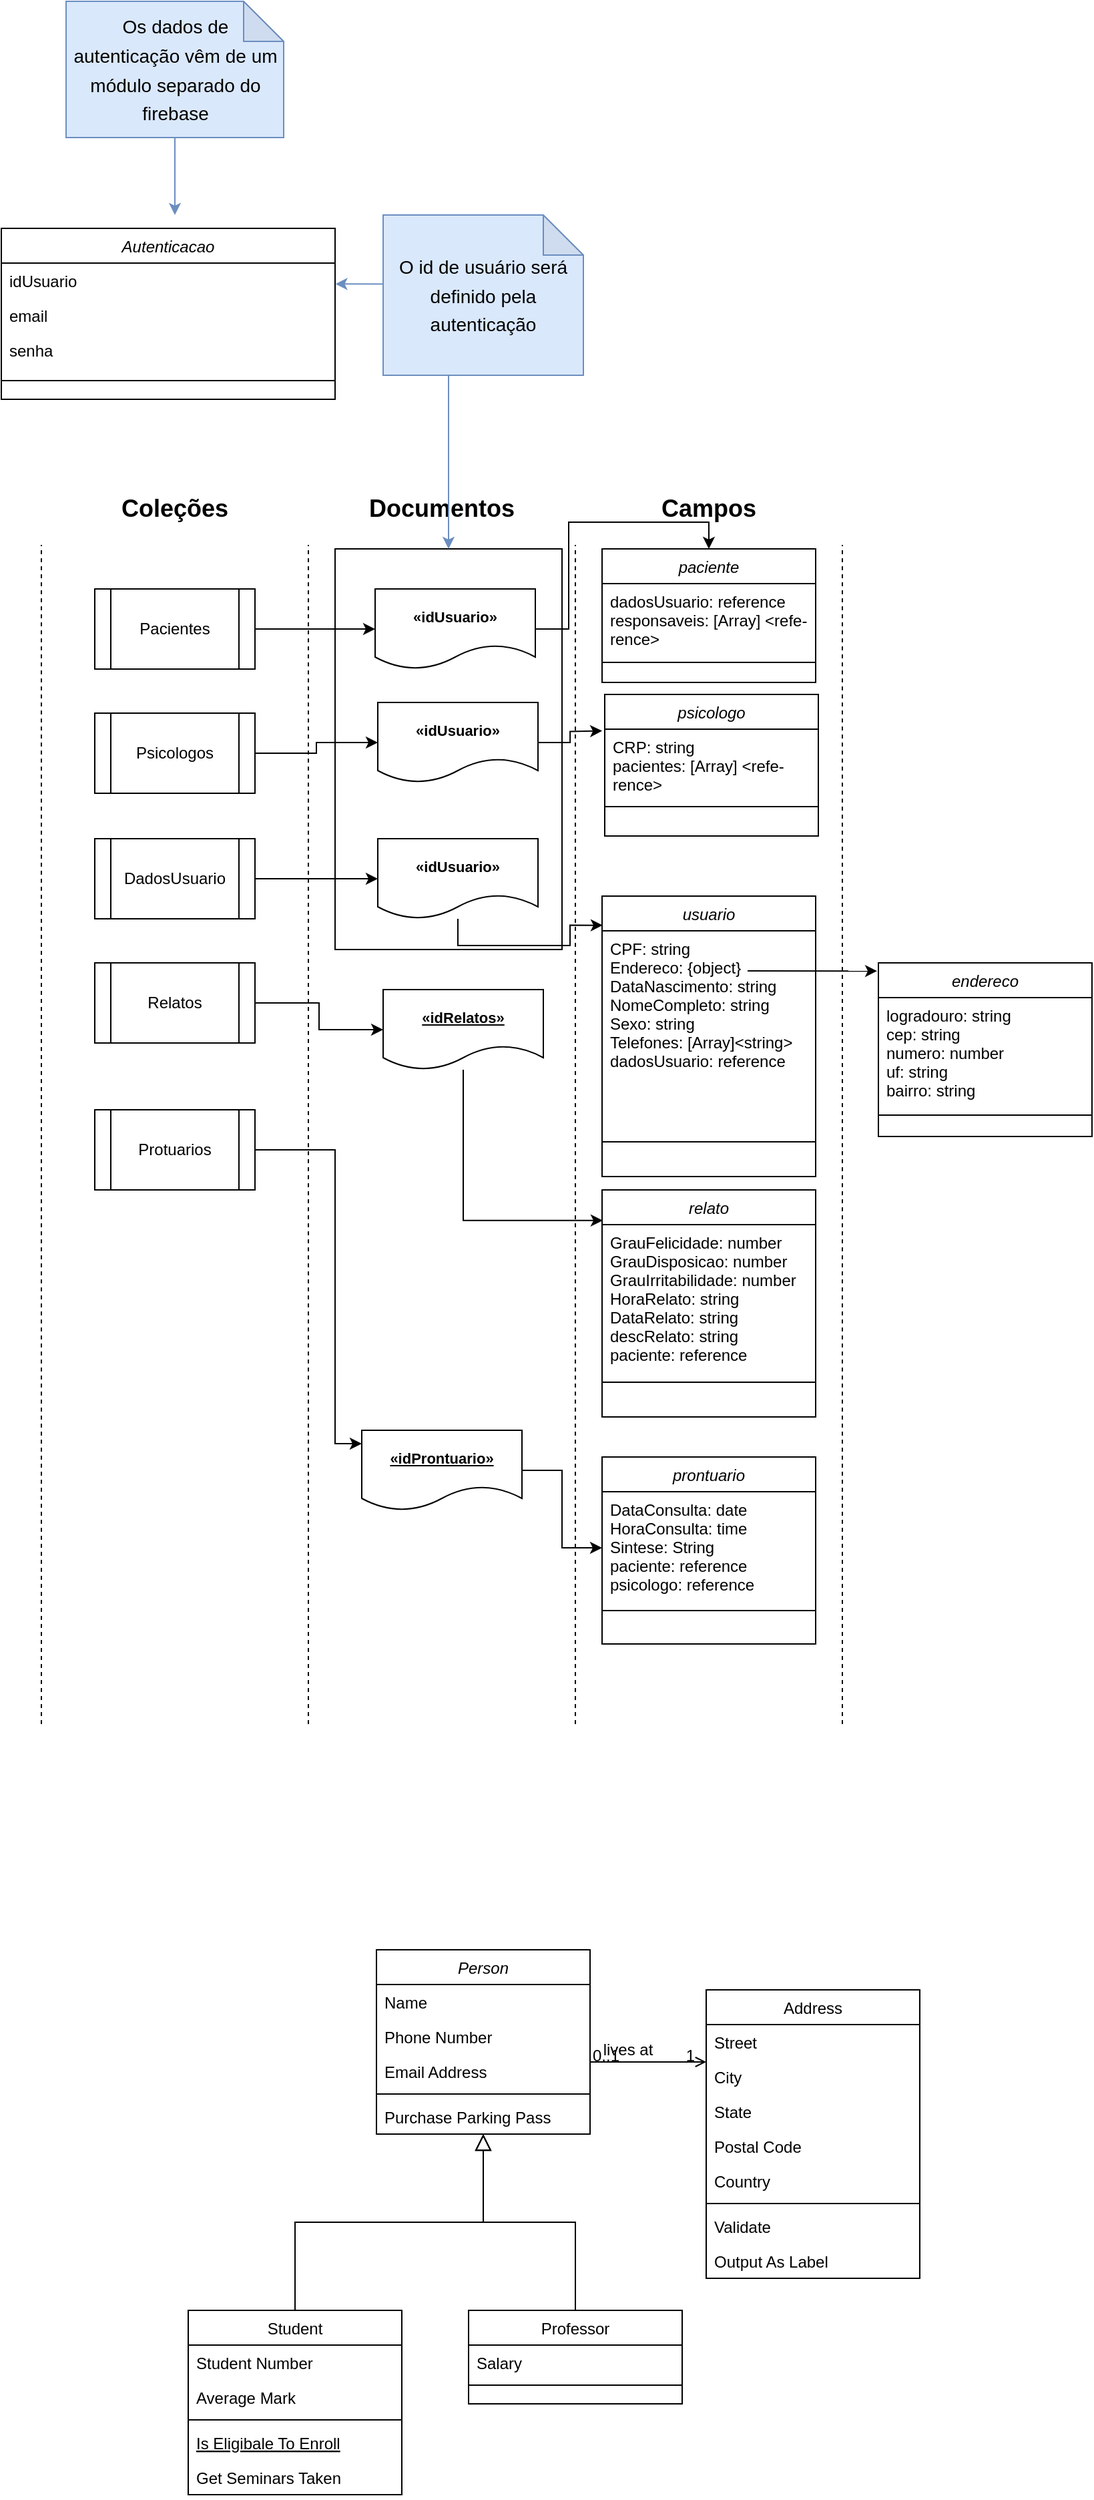 <mxfile version="13.1.3" type="device"><diagram id="C5RBs43oDa-KdzZeNtuy" name="Page-1"><mxGraphModel dx="1108" dy="1648" grid="1" gridSize="10" guides="1" tooltips="1" connect="1" arrows="1" fold="1" page="1" pageScale="1" pageWidth="827" pageHeight="1169" math="0" shadow="0"><root><mxCell id="WIyWlLk6GJQsqaUBKTNV-0"/><mxCell id="WIyWlLk6GJQsqaUBKTNV-1" parent="WIyWlLk6GJQsqaUBKTNV-0"/><mxCell id="JbG_AQPVaazXJ6GT09LZ-8" value="" style="rounded=0;whiteSpace=wrap;html=1;shadow=0;" vertex="1" parent="WIyWlLk6GJQsqaUBKTNV-1"><mxGeometry x="260" y="120" width="170" height="300" as="geometry"/></mxCell><mxCell id="zkfFHV4jXpPFQw0GAbJ--12" value="" style="endArrow=block;endSize=10;endFill=0;shadow=0;strokeWidth=1;rounded=0;edgeStyle=elbowEdgeStyle;elbow=vertical;" parent="WIyWlLk6GJQsqaUBKTNV-1" source="zkfFHV4jXpPFQw0GAbJ--6" target="zkfFHV4jXpPFQw0GAbJ--0" edge="1"><mxGeometry width="160" relative="1" as="geometry"><mxPoint x="230" y="1282" as="sourcePoint"/><mxPoint x="230" y="1282" as="targetPoint"/></mxGeometry></mxCell><mxCell id="zkfFHV4jXpPFQw0GAbJ--16" value="" style="endArrow=block;endSize=10;endFill=0;shadow=0;strokeWidth=1;rounded=0;edgeStyle=elbowEdgeStyle;elbow=vertical;" parent="WIyWlLk6GJQsqaUBKTNV-1" source="zkfFHV4jXpPFQw0GAbJ--13" target="zkfFHV4jXpPFQw0GAbJ--0" edge="1"><mxGeometry width="160" relative="1" as="geometry"><mxPoint x="240" y="1452" as="sourcePoint"/><mxPoint x="340" y="1350" as="targetPoint"/></mxGeometry></mxCell><mxCell id="zkfFHV4jXpPFQw0GAbJ--26" value="" style="endArrow=open;shadow=0;strokeWidth=1;strokeColor=#000000;rounded=0;endFill=1;edgeStyle=elbowEdgeStyle;elbow=vertical;" parent="WIyWlLk6GJQsqaUBKTNV-1" source="zkfFHV4jXpPFQw0GAbJ--0" target="zkfFHV4jXpPFQw0GAbJ--17" edge="1"><mxGeometry x="0.5" y="41" relative="1" as="geometry"><mxPoint x="410" y="1271" as="sourcePoint"/><mxPoint x="570" y="1271" as="targetPoint"/><mxPoint x="-40" y="32" as="offset"/></mxGeometry></mxCell><mxCell id="zkfFHV4jXpPFQw0GAbJ--27" value="0..1" style="resizable=0;align=left;verticalAlign=bottom;labelBackgroundColor=none;fontSize=12;" parent="zkfFHV4jXpPFQw0GAbJ--26" connectable="0" vertex="1"><mxGeometry x="-1" relative="1" as="geometry"><mxPoint y="4" as="offset"/></mxGeometry></mxCell><mxCell id="zkfFHV4jXpPFQw0GAbJ--28" value="1" style="resizable=0;align=right;verticalAlign=bottom;labelBackgroundColor=none;fontSize=12;" parent="zkfFHV4jXpPFQw0GAbJ--26" connectable="0" vertex="1"><mxGeometry x="1" relative="1" as="geometry"><mxPoint x="-7" y="4" as="offset"/></mxGeometry></mxCell><mxCell id="zkfFHV4jXpPFQw0GAbJ--29" value="lives at" style="text;html=1;resizable=0;points=[];;align=center;verticalAlign=middle;labelBackgroundColor=none;rounded=0;shadow=0;strokeWidth=1;fontSize=12;" parent="zkfFHV4jXpPFQw0GAbJ--26" vertex="1" connectable="0"><mxGeometry x="0.5" y="49" relative="1" as="geometry"><mxPoint x="-38" y="40" as="offset"/></mxGeometry></mxCell><mxCell id="lcJ1DQNhP69Ylw-X5s3o-6" value="Autenticacao" style="swimlane;fontStyle=2;align=center;verticalAlign=top;childLayout=stackLayout;horizontal=1;startSize=26;horizontalStack=0;resizeParent=1;resizeLast=0;collapsible=1;marginBottom=0;rounded=0;shadow=0;strokeWidth=1;" parent="WIyWlLk6GJQsqaUBKTNV-1" vertex="1"><mxGeometry x="10" y="-120" width="250" height="128" as="geometry"><mxRectangle x="379" y="580" width="160" height="26" as="alternateBounds"/></mxGeometry></mxCell><mxCell id="lcJ1DQNhP69Ylw-X5s3o-7" value="idUsuario" style="text;align=left;verticalAlign=top;spacingLeft=4;spacingRight=4;overflow=hidden;rotatable=0;points=[[0,0.5],[1,0.5]];portConstraint=eastwest;" parent="lcJ1DQNhP69Ylw-X5s3o-6" vertex="1"><mxGeometry y="26" width="250" height="26" as="geometry"/></mxCell><mxCell id="lcJ1DQNhP69Ylw-X5s3o-8" value="email" style="text;align=left;verticalAlign=top;spacingLeft=4;spacingRight=4;overflow=hidden;rotatable=0;points=[[0,0.5],[1,0.5]];portConstraint=eastwest;rounded=0;shadow=0;html=0;" parent="lcJ1DQNhP69Ylw-X5s3o-6" vertex="1"><mxGeometry y="52" width="250" height="26" as="geometry"/></mxCell><mxCell id="lcJ1DQNhP69Ylw-X5s3o-9" value="senha" style="text;align=left;verticalAlign=top;spacingLeft=4;spacingRight=4;overflow=hidden;rotatable=0;points=[[0,0.5],[1,0.5]];portConstraint=eastwest;rounded=0;shadow=0;html=0;" parent="lcJ1DQNhP69Ylw-X5s3o-6" vertex="1"><mxGeometry y="78" width="250" height="26" as="geometry"/></mxCell><mxCell id="lcJ1DQNhP69Ylw-X5s3o-10" value="" style="line;html=1;strokeWidth=1;align=left;verticalAlign=middle;spacingTop=-1;spacingLeft=3;spacingRight=3;rotatable=0;labelPosition=right;points=[];portConstraint=eastwest;" parent="lcJ1DQNhP69Ylw-X5s3o-6" vertex="1"><mxGeometry y="104" width="250" height="20" as="geometry"/></mxCell><mxCell id="lcJ1DQNhP69Ylw-X5s3o-16" value="" style="edgeStyle=orthogonalEdgeStyle;rounded=0;orthogonalLoop=1;jettySize=auto;html=1;fontSize=18;entryX=0;entryY=0.5;entryDx=0;entryDy=0;" parent="WIyWlLk6GJQsqaUBKTNV-1" source="lcJ1DQNhP69Ylw-X5s3o-0" target="lcJ1DQNhP69Ylw-X5s3o-25" edge="1"><mxGeometry relative="1" as="geometry"><mxPoint x="280" y="180.0" as="targetPoint"/></mxGeometry></mxCell><mxCell id="lcJ1DQNhP69Ylw-X5s3o-0" value="Pacientes" style="shape=process;whiteSpace=wrap;html=1;backgroundOutline=1;" parent="WIyWlLk6GJQsqaUBKTNV-1" vertex="1"><mxGeometry x="80" y="150" width="120" height="60" as="geometry"/></mxCell><mxCell id="lcJ1DQNhP69Ylw-X5s3o-93" value="" style="edgeStyle=orthogonalEdgeStyle;rounded=0;orthogonalLoop=1;jettySize=auto;html=1;fontSize=11;" parent="WIyWlLk6GJQsqaUBKTNV-1" source="lcJ1DQNhP69Ylw-X5s3o-1" target="lcJ1DQNhP69Ylw-X5s3o-63" edge="1"><mxGeometry relative="1" as="geometry"><mxPoint x="280" y="273" as="targetPoint"/></mxGeometry></mxCell><mxCell id="lcJ1DQNhP69Ylw-X5s3o-1" value="Psicologos" style="shape=process;whiteSpace=wrap;html=1;backgroundOutline=1;" parent="WIyWlLk6GJQsqaUBKTNV-1" vertex="1"><mxGeometry x="80" y="243" width="120" height="60" as="geometry"/></mxCell><mxCell id="lcJ1DQNhP69Ylw-X5s3o-94" value="" style="edgeStyle=orthogonalEdgeStyle;rounded=0;orthogonalLoop=1;jettySize=auto;html=1;fontSize=11;" parent="WIyWlLk6GJQsqaUBKTNV-1" source="lcJ1DQNhP69Ylw-X5s3o-2" target="lcJ1DQNhP69Ylw-X5s3o-71" edge="1"><mxGeometry relative="1" as="geometry"/></mxCell><mxCell id="lcJ1DQNhP69Ylw-X5s3o-2" value="DadosUsuario" style="shape=process;whiteSpace=wrap;html=1;backgroundOutline=1;" parent="WIyWlLk6GJQsqaUBKTNV-1" vertex="1"><mxGeometry x="80" y="337" width="120" height="60" as="geometry"/></mxCell><mxCell id="lcJ1DQNhP69Ylw-X5s3o-3" value="" style="endArrow=none;dashed=1;html=1;" parent="WIyWlLk6GJQsqaUBKTNV-1" edge="1"><mxGeometry width="50" height="50" relative="1" as="geometry"><mxPoint x="40" y="1000" as="sourcePoint"/><mxPoint x="40" y="117" as="targetPoint"/></mxGeometry></mxCell><mxCell id="lcJ1DQNhP69Ylw-X5s3o-4" value="" style="endArrow=none;dashed=1;html=1;" parent="WIyWlLk6GJQsqaUBKTNV-1" edge="1"><mxGeometry width="50" height="50" relative="1" as="geometry"><mxPoint x="240" y="1000" as="sourcePoint"/><mxPoint x="240" y="117" as="targetPoint"/></mxGeometry></mxCell><mxCell id="lcJ1DQNhP69Ylw-X5s3o-5" value="Coleções" style="text;html=1;strokeColor=none;fillColor=none;align=center;verticalAlign=middle;whiteSpace=wrap;rounded=0;fontSize=18;fontStyle=1" parent="WIyWlLk6GJQsqaUBKTNV-1" vertex="1"><mxGeometry x="120" y="80" width="40" height="20" as="geometry"/></mxCell><mxCell id="lcJ1DQNhP69Ylw-X5s3o-14" value="" style="edgeStyle=orthogonalEdgeStyle;rounded=0;orthogonalLoop=1;jettySize=auto;html=1;fontSize=18;fillColor=#dae8fc;strokeColor=#6c8ebf;" parent="WIyWlLk6GJQsqaUBKTNV-1" source="lcJ1DQNhP69Ylw-X5s3o-13" edge="1"><mxGeometry relative="1" as="geometry"><mxPoint x="140" y="-130" as="targetPoint"/></mxGeometry></mxCell><mxCell id="lcJ1DQNhP69Ylw-X5s3o-13" value="&lt;font style=&quot;font-size: 14px&quot;&gt;Os dados de autenticação vêm de um módulo separado do firebase&lt;/font&gt;" style="shape=note;whiteSpace=wrap;html=1;backgroundOutline=1;darkOpacity=0.05;fontSize=18;fillColor=#dae8fc;strokeColor=#6c8ebf;" parent="WIyWlLk6GJQsqaUBKTNV-1" vertex="1"><mxGeometry x="58.5" y="-290" width="163" height="102" as="geometry"/></mxCell><mxCell id="lcJ1DQNhP69Ylw-X5s3o-22" value="" style="endArrow=none;dashed=1;html=1;" parent="WIyWlLk6GJQsqaUBKTNV-1" edge="1"><mxGeometry width="50" height="50" relative="1" as="geometry"><mxPoint x="440" y="1000" as="sourcePoint"/><mxPoint x="440" y="117" as="targetPoint"/></mxGeometry></mxCell><mxCell id="lcJ1DQNhP69Ylw-X5s3o-23" value="Documentos" style="text;html=1;strokeColor=none;fillColor=none;align=center;verticalAlign=middle;whiteSpace=wrap;rounded=0;fontSize=18;fontStyle=1" parent="WIyWlLk6GJQsqaUBKTNV-1" vertex="1"><mxGeometry x="320" y="80" width="40" height="20" as="geometry"/></mxCell><mxCell id="lcJ1DQNhP69Ylw-X5s3o-33" value="" style="endArrow=none;dashed=1;html=1;" parent="WIyWlLk6GJQsqaUBKTNV-1" edge="1"><mxGeometry width="50" height="50" relative="1" as="geometry"><mxPoint x="640" y="1000" as="sourcePoint"/><mxPoint x="640" y="117" as="targetPoint"/></mxGeometry></mxCell><mxCell id="lcJ1DQNhP69Ylw-X5s3o-34" value="Campos" style="text;html=1;strokeColor=none;fillColor=none;align=center;verticalAlign=middle;whiteSpace=wrap;rounded=0;fontSize=18;fontStyle=1" parent="WIyWlLk6GJQsqaUBKTNV-1" vertex="1"><mxGeometry x="520" y="80" width="40" height="20" as="geometry"/></mxCell><mxCell id="lcJ1DQNhP69Ylw-X5s3o-61" value="" style="group" parent="WIyWlLk6GJQsqaUBKTNV-1" vertex="1" connectable="0"><mxGeometry x="290" y="130" width="330" height="138" as="geometry"/></mxCell><mxCell id="lcJ1DQNhP69Ylw-X5s3o-26" value="paciente" style="swimlane;fontStyle=2;align=center;verticalAlign=top;childLayout=stackLayout;horizontal=1;startSize=26;horizontalStack=0;resizeParent=1;resizeLast=0;collapsible=1;marginBottom=0;rounded=0;shadow=0;strokeWidth=1;" parent="lcJ1DQNhP69Ylw-X5s3o-61" vertex="1"><mxGeometry x="170" y="-10" width="160" height="100" as="geometry"><mxRectangle x="460" y="130" width="160" height="26" as="alternateBounds"/></mxGeometry></mxCell><mxCell id="lcJ1DQNhP69Ylw-X5s3o-29" value="dadosUsuario: reference&#xA;responsaveis: [Array] &lt;refe-&#xA;rence&gt;" style="text;align=left;verticalAlign=top;spacingLeft=4;spacingRight=4;overflow=hidden;rotatable=0;points=[[0,0.5],[1,0.5]];portConstraint=eastwest;rounded=0;shadow=0;html=0;fontStyle=0" parent="lcJ1DQNhP69Ylw-X5s3o-26" vertex="1"><mxGeometry y="26" width="160" height="54" as="geometry"/></mxCell><mxCell id="lcJ1DQNhP69Ylw-X5s3o-30" value="" style="line;html=1;strokeWidth=1;align=left;verticalAlign=middle;spacingTop=-1;spacingLeft=3;spacingRight=3;rotatable=0;labelPosition=right;points=[];portConstraint=eastwest;" parent="lcJ1DQNhP69Ylw-X5s3o-26" vertex="1"><mxGeometry y="80" width="160" height="10" as="geometry"/></mxCell><mxCell id="lcJ1DQNhP69Ylw-X5s3o-25" value="«idUsuario»" style="shape=document;whiteSpace=wrap;html=1;boundedLbl=1;fontSize=11;fontStyle=1" parent="lcJ1DQNhP69Ylw-X5s3o-61" vertex="1"><mxGeometry y="20" width="120" height="60" as="geometry"/></mxCell><mxCell id="lcJ1DQNhP69Ylw-X5s3o-36" value="" style="edgeStyle=orthogonalEdgeStyle;rounded=0;orthogonalLoop=1;jettySize=auto;html=1;fontSize=11;entryX=0.5;entryY=0;entryDx=0;entryDy=0;" parent="lcJ1DQNhP69Ylw-X5s3o-61" source="lcJ1DQNhP69Ylw-X5s3o-25" target="lcJ1DQNhP69Ylw-X5s3o-26" edge="1"><mxGeometry relative="1" as="geometry"/></mxCell><mxCell id="lcJ1DQNhP69Ylw-X5s3o-62" value="" style="group" parent="WIyWlLk6GJQsqaUBKTNV-1" vertex="1" connectable="0"><mxGeometry x="292" y="215" width="330" height="138" as="geometry"/></mxCell><mxCell id="lcJ1DQNhP69Ylw-X5s3o-90" value="" style="edgeStyle=orthogonalEdgeStyle;rounded=0;orthogonalLoop=1;jettySize=auto;html=1;fontSize=11;entryX=-0.012;entryY=0.05;entryDx=0;entryDy=0;entryPerimeter=0;" parent="lcJ1DQNhP69Ylw-X5s3o-62" source="lcJ1DQNhP69Ylw-X5s3o-63" edge="1"><mxGeometry relative="1" as="geometry"><mxPoint x="168.08" y="41.3" as="targetPoint"/></mxGeometry></mxCell><mxCell id="lcJ1DQNhP69Ylw-X5s3o-63" value="«idUsuario»" style="shape=document;whiteSpace=wrap;html=1;boundedLbl=1;fontSize=11;fontStyle=1" parent="lcJ1DQNhP69Ylw-X5s3o-62" vertex="1"><mxGeometry y="20" width="120" height="60" as="geometry"/></mxCell><mxCell id="lcJ1DQNhP69Ylw-X5s3o-64" value="psicologo" style="swimlane;fontStyle=2;align=center;verticalAlign=top;childLayout=stackLayout;horizontal=1;startSize=26;horizontalStack=0;resizeParent=1;resizeLast=0;collapsible=1;marginBottom=0;rounded=0;shadow=0;strokeWidth=1;" parent="lcJ1DQNhP69Ylw-X5s3o-62" vertex="1"><mxGeometry x="170" y="14" width="160" height="106" as="geometry"><mxRectangle x="460" y="130" width="160" height="26" as="alternateBounds"/></mxGeometry></mxCell><mxCell id="lcJ1DQNhP69Ylw-X5s3o-67" value="CRP: string&#xA;pacientes: [Array] &lt;refe-&#xA;rence&gt;" style="text;align=left;verticalAlign=top;spacingLeft=4;spacingRight=4;overflow=hidden;rotatable=0;points=[[0,0.5],[1,0.5]];portConstraint=eastwest;rounded=0;shadow=0;html=0;" parent="lcJ1DQNhP69Ylw-X5s3o-64" vertex="1"><mxGeometry y="26" width="160" height="54" as="geometry"/></mxCell><mxCell id="lcJ1DQNhP69Ylw-X5s3o-68" value="" style="line;html=1;strokeWidth=1;align=left;verticalAlign=middle;spacingTop=-1;spacingLeft=3;spacingRight=3;rotatable=0;labelPosition=right;points=[];portConstraint=eastwest;" parent="lcJ1DQNhP69Ylw-X5s3o-64" vertex="1"><mxGeometry y="80" width="160" height="8" as="geometry"/></mxCell><mxCell id="zkfFHV4jXpPFQw0GAbJ--6" value="Student" style="swimlane;fontStyle=0;align=center;verticalAlign=top;childLayout=stackLayout;horizontal=1;startSize=26;horizontalStack=0;resizeParent=1;resizeLast=0;collapsible=1;marginBottom=0;rounded=0;shadow=0;strokeWidth=1;" parent="WIyWlLk6GJQsqaUBKTNV-1" vertex="1"><mxGeometry x="150" y="1439" width="160" height="138" as="geometry"><mxRectangle x="130" y="380" width="160" height="26" as="alternateBounds"/></mxGeometry></mxCell><mxCell id="zkfFHV4jXpPFQw0GAbJ--7" value="Student Number" style="text;align=left;verticalAlign=top;spacingLeft=4;spacingRight=4;overflow=hidden;rotatable=0;points=[[0,0.5],[1,0.5]];portConstraint=eastwest;" parent="zkfFHV4jXpPFQw0GAbJ--6" vertex="1"><mxGeometry y="26" width="160" height="26" as="geometry"/></mxCell><mxCell id="zkfFHV4jXpPFQw0GAbJ--8" value="Average Mark" style="text;align=left;verticalAlign=top;spacingLeft=4;spacingRight=4;overflow=hidden;rotatable=0;points=[[0,0.5],[1,0.5]];portConstraint=eastwest;rounded=0;shadow=0;html=0;" parent="zkfFHV4jXpPFQw0GAbJ--6" vertex="1"><mxGeometry y="52" width="160" height="26" as="geometry"/></mxCell><mxCell id="zkfFHV4jXpPFQw0GAbJ--9" value="" style="line;html=1;strokeWidth=1;align=left;verticalAlign=middle;spacingTop=-1;spacingLeft=3;spacingRight=3;rotatable=0;labelPosition=right;points=[];portConstraint=eastwest;" parent="zkfFHV4jXpPFQw0GAbJ--6" vertex="1"><mxGeometry y="78" width="160" height="8" as="geometry"/></mxCell><mxCell id="zkfFHV4jXpPFQw0GAbJ--10" value="Is Eligibale To Enroll" style="text;align=left;verticalAlign=top;spacingLeft=4;spacingRight=4;overflow=hidden;rotatable=0;points=[[0,0.5],[1,0.5]];portConstraint=eastwest;fontStyle=4" parent="zkfFHV4jXpPFQw0GAbJ--6" vertex="1"><mxGeometry y="86" width="160" height="26" as="geometry"/></mxCell><mxCell id="zkfFHV4jXpPFQw0GAbJ--11" value="Get Seminars Taken" style="text;align=left;verticalAlign=top;spacingLeft=4;spacingRight=4;overflow=hidden;rotatable=0;points=[[0,0.5],[1,0.5]];portConstraint=eastwest;" parent="zkfFHV4jXpPFQw0GAbJ--6" vertex="1"><mxGeometry y="112" width="160" height="26" as="geometry"/></mxCell><mxCell id="zkfFHV4jXpPFQw0GAbJ--13" value="Professor" style="swimlane;fontStyle=0;align=center;verticalAlign=top;childLayout=stackLayout;horizontal=1;startSize=26;horizontalStack=0;resizeParent=1;resizeLast=0;collapsible=1;marginBottom=0;rounded=0;shadow=0;strokeWidth=1;" parent="WIyWlLk6GJQsqaUBKTNV-1" vertex="1"><mxGeometry x="360" y="1439" width="160" height="70" as="geometry"><mxRectangle x="340" y="380" width="170" height="26" as="alternateBounds"/></mxGeometry></mxCell><mxCell id="zkfFHV4jXpPFQw0GAbJ--14" value="Salary" style="text;align=left;verticalAlign=top;spacingLeft=4;spacingRight=4;overflow=hidden;rotatable=0;points=[[0,0.5],[1,0.5]];portConstraint=eastwest;" parent="zkfFHV4jXpPFQw0GAbJ--13" vertex="1"><mxGeometry y="26" width="160" height="26" as="geometry"/></mxCell><mxCell id="zkfFHV4jXpPFQw0GAbJ--15" value="" style="line;html=1;strokeWidth=1;align=left;verticalAlign=middle;spacingTop=-1;spacingLeft=3;spacingRight=3;rotatable=0;labelPosition=right;points=[];portConstraint=eastwest;" parent="zkfFHV4jXpPFQw0GAbJ--13" vertex="1"><mxGeometry y="52" width="160" height="8" as="geometry"/></mxCell><mxCell id="zkfFHV4jXpPFQw0GAbJ--17" value="Address" style="swimlane;fontStyle=0;align=center;verticalAlign=top;childLayout=stackLayout;horizontal=1;startSize=26;horizontalStack=0;resizeParent=1;resizeLast=0;collapsible=1;marginBottom=0;rounded=0;shadow=0;strokeWidth=1;" parent="WIyWlLk6GJQsqaUBKTNV-1" vertex="1"><mxGeometry x="538" y="1199" width="160" height="216" as="geometry"><mxRectangle x="550" y="140" width="160" height="26" as="alternateBounds"/></mxGeometry></mxCell><mxCell id="zkfFHV4jXpPFQw0GAbJ--18" value="Street" style="text;align=left;verticalAlign=top;spacingLeft=4;spacingRight=4;overflow=hidden;rotatable=0;points=[[0,0.5],[1,0.5]];portConstraint=eastwest;" parent="zkfFHV4jXpPFQw0GAbJ--17" vertex="1"><mxGeometry y="26" width="160" height="26" as="geometry"/></mxCell><mxCell id="zkfFHV4jXpPFQw0GAbJ--19" value="City" style="text;align=left;verticalAlign=top;spacingLeft=4;spacingRight=4;overflow=hidden;rotatable=0;points=[[0,0.5],[1,0.5]];portConstraint=eastwest;rounded=0;shadow=0;html=0;" parent="zkfFHV4jXpPFQw0GAbJ--17" vertex="1"><mxGeometry y="52" width="160" height="26" as="geometry"/></mxCell><mxCell id="zkfFHV4jXpPFQw0GAbJ--20" value="State" style="text;align=left;verticalAlign=top;spacingLeft=4;spacingRight=4;overflow=hidden;rotatable=0;points=[[0,0.5],[1,0.5]];portConstraint=eastwest;rounded=0;shadow=0;html=0;" parent="zkfFHV4jXpPFQw0GAbJ--17" vertex="1"><mxGeometry y="78" width="160" height="26" as="geometry"/></mxCell><mxCell id="zkfFHV4jXpPFQw0GAbJ--21" value="Postal Code" style="text;align=left;verticalAlign=top;spacingLeft=4;spacingRight=4;overflow=hidden;rotatable=0;points=[[0,0.5],[1,0.5]];portConstraint=eastwest;rounded=0;shadow=0;html=0;" parent="zkfFHV4jXpPFQw0GAbJ--17" vertex="1"><mxGeometry y="104" width="160" height="26" as="geometry"/></mxCell><mxCell id="zkfFHV4jXpPFQw0GAbJ--22" value="Country" style="text;align=left;verticalAlign=top;spacingLeft=4;spacingRight=4;overflow=hidden;rotatable=0;points=[[0,0.5],[1,0.5]];portConstraint=eastwest;rounded=0;shadow=0;html=0;" parent="zkfFHV4jXpPFQw0GAbJ--17" vertex="1"><mxGeometry y="130" width="160" height="26" as="geometry"/></mxCell><mxCell id="zkfFHV4jXpPFQw0GAbJ--23" value="" style="line;html=1;strokeWidth=1;align=left;verticalAlign=middle;spacingTop=-1;spacingLeft=3;spacingRight=3;rotatable=0;labelPosition=right;points=[];portConstraint=eastwest;" parent="zkfFHV4jXpPFQw0GAbJ--17" vertex="1"><mxGeometry y="156" width="160" height="8" as="geometry"/></mxCell><mxCell id="zkfFHV4jXpPFQw0GAbJ--24" value="Validate" style="text;align=left;verticalAlign=top;spacingLeft=4;spacingRight=4;overflow=hidden;rotatable=0;points=[[0,0.5],[1,0.5]];portConstraint=eastwest;" parent="zkfFHV4jXpPFQw0GAbJ--17" vertex="1"><mxGeometry y="164" width="160" height="26" as="geometry"/></mxCell><mxCell id="zkfFHV4jXpPFQw0GAbJ--25" value="Output As Label" style="text;align=left;verticalAlign=top;spacingLeft=4;spacingRight=4;overflow=hidden;rotatable=0;points=[[0,0.5],[1,0.5]];portConstraint=eastwest;" parent="zkfFHV4jXpPFQw0GAbJ--17" vertex="1"><mxGeometry y="190" width="160" height="26" as="geometry"/></mxCell><mxCell id="zkfFHV4jXpPFQw0GAbJ--0" value="Person" style="swimlane;fontStyle=2;align=center;verticalAlign=top;childLayout=stackLayout;horizontal=1;startSize=26;horizontalStack=0;resizeParent=1;resizeLast=0;collapsible=1;marginBottom=0;rounded=0;shadow=0;strokeWidth=1;" parent="WIyWlLk6GJQsqaUBKTNV-1" vertex="1"><mxGeometry x="291" y="1169" width="160" height="138" as="geometry"><mxRectangle x="379" y="580" width="160" height="26" as="alternateBounds"/></mxGeometry></mxCell><mxCell id="zkfFHV4jXpPFQw0GAbJ--1" value="Name" style="text;align=left;verticalAlign=top;spacingLeft=4;spacingRight=4;overflow=hidden;rotatable=0;points=[[0,0.5],[1,0.5]];portConstraint=eastwest;" parent="zkfFHV4jXpPFQw0GAbJ--0" vertex="1"><mxGeometry y="26" width="160" height="26" as="geometry"/></mxCell><mxCell id="zkfFHV4jXpPFQw0GAbJ--2" value="Phone Number" style="text;align=left;verticalAlign=top;spacingLeft=4;spacingRight=4;overflow=hidden;rotatable=0;points=[[0,0.5],[1,0.5]];portConstraint=eastwest;rounded=0;shadow=0;html=0;" parent="zkfFHV4jXpPFQw0GAbJ--0" vertex="1"><mxGeometry y="52" width="160" height="26" as="geometry"/></mxCell><mxCell id="zkfFHV4jXpPFQw0GAbJ--3" value="Email Address" style="text;align=left;verticalAlign=top;spacingLeft=4;spacingRight=4;overflow=hidden;rotatable=0;points=[[0,0.5],[1,0.5]];portConstraint=eastwest;rounded=0;shadow=0;html=0;" parent="zkfFHV4jXpPFQw0GAbJ--0" vertex="1"><mxGeometry y="78" width="160" height="26" as="geometry"/></mxCell><mxCell id="zkfFHV4jXpPFQw0GAbJ--4" value="" style="line;html=1;strokeWidth=1;align=left;verticalAlign=middle;spacingTop=-1;spacingLeft=3;spacingRight=3;rotatable=0;labelPosition=right;points=[];portConstraint=eastwest;" parent="zkfFHV4jXpPFQw0GAbJ--0" vertex="1"><mxGeometry y="104" width="160" height="8" as="geometry"/></mxCell><mxCell id="zkfFHV4jXpPFQw0GAbJ--5" value="Purchase Parking Pass" style="text;align=left;verticalAlign=top;spacingLeft=4;spacingRight=4;overflow=hidden;rotatable=0;points=[[0,0.5],[1,0.5]];portConstraint=eastwest;" parent="zkfFHV4jXpPFQw0GAbJ--0" vertex="1"><mxGeometry y="112" width="160" height="26" as="geometry"/></mxCell><mxCell id="lcJ1DQNhP69Ylw-X5s3o-73" value="" style="endArrow=classic;startArrow=classic;html=1;fontSize=11;exitX=1.001;exitY=0.603;exitDx=0;exitDy=0;exitPerimeter=0;edgeStyle=orthogonalEdgeStyle;elbow=vertical;fillColor=#dae8fc;strokeColor=#6c8ebf;entryX=0.5;entryY=0;entryDx=0;entryDy=0;" parent="WIyWlLk6GJQsqaUBKTNV-1" source="lcJ1DQNhP69Ylw-X5s3o-7" target="JbG_AQPVaazXJ6GT09LZ-8" edge="1"><mxGeometry width="50" height="50" relative="1" as="geometry"><mxPoint x="320" y="30" as="sourcePoint"/><mxPoint x="350" y="20" as="targetPoint"/></mxGeometry></mxCell><mxCell id="lcJ1DQNhP69Ylw-X5s3o-74" value="&lt;font style=&quot;font-size: 14px&quot;&gt;O id de usuário será definido pela autenticação&lt;/font&gt;" style="shape=note;whiteSpace=wrap;html=1;backgroundOutline=1;darkOpacity=0.05;fontSize=18;fillColor=#dae8fc;strokeColor=#6c8ebf;" parent="WIyWlLk6GJQsqaUBKTNV-1" vertex="1"><mxGeometry x="296" y="-130" width="150" height="120" as="geometry"/></mxCell><mxCell id="lcJ1DQNhP69Ylw-X5s3o-95" value="" style="edgeStyle=orthogonalEdgeStyle;rounded=0;orthogonalLoop=1;jettySize=auto;html=1;fontSize=11;" parent="WIyWlLk6GJQsqaUBKTNV-1" source="lcJ1DQNhP69Ylw-X5s3o-75" target="lcJ1DQNhP69Ylw-X5s3o-88" edge="1"><mxGeometry relative="1" as="geometry"/></mxCell><mxCell id="lcJ1DQNhP69Ylw-X5s3o-75" value="Relatos" style="shape=process;whiteSpace=wrap;html=1;backgroundOutline=1;" parent="WIyWlLk6GJQsqaUBKTNV-1" vertex="1"><mxGeometry x="80" y="430" width="120" height="60" as="geometry"/></mxCell><mxCell id="lcJ1DQNhP69Ylw-X5s3o-87" value="" style="edgeStyle=orthogonalEdgeStyle;rounded=0;orthogonalLoop=1;jettySize=auto;html=1;fontSize=11;entryX=0.003;entryY=-0.027;entryDx=0;entryDy=0;entryPerimeter=0;fontStyle=4" parent="WIyWlLk6GJQsqaUBKTNV-1" source="lcJ1DQNhP69Ylw-X5s3o-88" target="lcJ1DQNhP69Ylw-X5s3o-81" edge="1"><mxGeometry relative="1" as="geometry"/></mxCell><mxCell id="lcJ1DQNhP69Ylw-X5s3o-88" value="«idRelatos»" style="shape=document;whiteSpace=wrap;html=1;boundedLbl=1;fontSize=11;fontStyle=5" parent="WIyWlLk6GJQsqaUBKTNV-1" vertex="1"><mxGeometry x="296" y="450" width="120" height="60" as="geometry"/></mxCell><mxCell id="lcJ1DQNhP69Ylw-X5s3o-60" value="" style="group;container=1;" parent="WIyWlLk6GJQsqaUBKTNV-1" vertex="1" connectable="0"><mxGeometry x="460" y="380" width="367" height="430" as="geometry"/></mxCell><mxCell id="lcJ1DQNhP69Ylw-X5s3o-45" value="usuario" style="swimlane;fontStyle=2;align=center;verticalAlign=top;childLayout=stackLayout;horizontal=1;startSize=26;horizontalStack=0;resizeParent=1;resizeLast=0;collapsible=1;marginBottom=0;rounded=0;shadow=0;strokeWidth=1;" parent="lcJ1DQNhP69Ylw-X5s3o-60" vertex="1"><mxGeometry width="160" height="210" as="geometry"><mxRectangle x="379" y="580" width="160" height="26" as="alternateBounds"/></mxGeometry></mxCell><mxCell id="lcJ1DQNhP69Ylw-X5s3o-46" value="CPF: string&#xA;Endereco: {object}&#xA;DataNascimento: string&#xA;NomeCompleto: string&#xA;Sexo: string&#xA;Telefones: [Array]&lt;string&gt;&#xA;dadosUsuario: reference" style="text;align=left;verticalAlign=top;spacingLeft=4;spacingRight=4;overflow=hidden;rotatable=0;points=[[0,0.5],[1,0.5]];portConstraint=eastwest;spacingTop=0;spacing=2;" parent="lcJ1DQNhP69Ylw-X5s3o-45" vertex="1"><mxGeometry y="26" width="160" height="154" as="geometry"/></mxCell><mxCell id="lcJ1DQNhP69Ylw-X5s3o-49" value="" style="line;html=1;strokeWidth=1;align=left;verticalAlign=middle;spacingTop=-1;spacingLeft=3;spacingRight=3;rotatable=0;labelPosition=right;points=[];portConstraint=eastwest;" parent="lcJ1DQNhP69Ylw-X5s3o-45" vertex="1"><mxGeometry y="180" width="160" height="8" as="geometry"/></mxCell><mxCell id="lcJ1DQNhP69Ylw-X5s3o-51" value="" style="endArrow=classic;html=1;fontSize=11;entryX=-0.006;entryY=0.047;entryDx=0;entryDy=0;entryPerimeter=0;" parent="lcJ1DQNhP69Ylw-X5s3o-60" target="lcJ1DQNhP69Ylw-X5s3o-52" edge="1"><mxGeometry width="50" height="50" relative="1" as="geometry"><mxPoint x="109" y="56" as="sourcePoint"/><mxPoint x="189" y="56" as="targetPoint"/></mxGeometry></mxCell><mxCell id="lcJ1DQNhP69Ylw-X5s3o-52" value="endereco" style="swimlane;fontStyle=2;align=center;verticalAlign=top;childLayout=stackLayout;horizontal=1;startSize=26;horizontalStack=0;resizeParent=1;resizeLast=0;collapsible=1;marginBottom=0;rounded=0;shadow=0;strokeWidth=1;" parent="lcJ1DQNhP69Ylw-X5s3o-60" vertex="1"><mxGeometry x="207" y="50" width="160" height="130" as="geometry"><mxRectangle x="460" y="130" width="160" height="26" as="alternateBounds"/></mxGeometry></mxCell><mxCell id="lcJ1DQNhP69Ylw-X5s3o-53" value="logradouro: string&#xA;cep: string&#xA;numero: number&#xA;uf: string&#xA;bairro: string" style="text;align=left;verticalAlign=top;spacingLeft=4;spacingRight=4;overflow=hidden;rotatable=0;points=[[0,0.5],[1,0.5]];portConstraint=eastwest;" parent="lcJ1DQNhP69Ylw-X5s3o-52" vertex="1"><mxGeometry y="26" width="160" height="84" as="geometry"/></mxCell><mxCell id="lcJ1DQNhP69Ylw-X5s3o-56" value="" style="line;html=1;strokeWidth=1;align=left;verticalAlign=middle;spacingTop=-1;spacingLeft=3;spacingRight=3;rotatable=0;labelPosition=right;points=[];portConstraint=eastwest;" parent="lcJ1DQNhP69Ylw-X5s3o-52" vertex="1"><mxGeometry y="110" width="160" height="8" as="geometry"/></mxCell><mxCell id="lcJ1DQNhP69Ylw-X5s3o-80" value="relato" style="swimlane;fontStyle=2;align=center;verticalAlign=top;childLayout=stackLayout;horizontal=1;startSize=26;horizontalStack=0;resizeParent=1;resizeLast=0;collapsible=1;marginBottom=0;rounded=0;shadow=0;strokeWidth=1;" parent="lcJ1DQNhP69Ylw-X5s3o-60" vertex="1"><mxGeometry y="220" width="160" height="170" as="geometry"><mxRectangle x="379" y="580" width="160" height="26" as="alternateBounds"/></mxGeometry></mxCell><mxCell id="lcJ1DQNhP69Ylw-X5s3o-81" value="GrauFelicidade: number&#xA;GrauDisposicao: number&#xA;GrauIrritabilidade: number&#xA;HoraRelato: string&#xA;DataRelato: string&#xA;descRelato: string&#xA;paciente: reference" style="text;align=left;verticalAlign=top;spacingLeft=4;spacingRight=4;overflow=hidden;rotatable=0;points=[[0,0.5],[1,0.5]];portConstraint=eastwest;spacingTop=0;spacing=2;" parent="lcJ1DQNhP69Ylw-X5s3o-80" vertex="1"><mxGeometry y="26" width="160" height="114" as="geometry"/></mxCell><mxCell id="lcJ1DQNhP69Ylw-X5s3o-82" value="" style="line;html=1;strokeWidth=1;align=left;verticalAlign=middle;spacingTop=-1;spacingLeft=3;spacingRight=3;rotatable=0;labelPosition=right;points=[];portConstraint=eastwest;" parent="lcJ1DQNhP69Ylw-X5s3o-80" vertex="1"><mxGeometry y="140" width="160" height="8" as="geometry"/></mxCell><mxCell id="lcJ1DQNhP69Ylw-X5s3o-72" value="" style="edgeStyle=orthogonalEdgeStyle;rounded=0;orthogonalLoop=1;jettySize=auto;html=1;fontSize=11;entryX=0.003;entryY=-0.027;entryDx=0;entryDy=0;entryPerimeter=0;" parent="WIyWlLk6GJQsqaUBKTNV-1" source="lcJ1DQNhP69Ylw-X5s3o-71" target="lcJ1DQNhP69Ylw-X5s3o-46" edge="1"><mxGeometry relative="1" as="geometry"/></mxCell><mxCell id="lcJ1DQNhP69Ylw-X5s3o-71" value="«idUsuario»" style="shape=document;whiteSpace=wrap;html=1;boundedLbl=1;fontSize=11;fontStyle=1" parent="WIyWlLk6GJQsqaUBKTNV-1" vertex="1"><mxGeometry x="292" y="337" width="120" height="60" as="geometry"/></mxCell><mxCell id="JbG_AQPVaazXJ6GT09LZ-2" style="edgeStyle=orthogonalEdgeStyle;rounded=0;orthogonalLoop=1;jettySize=auto;html=1;" edge="1" parent="WIyWlLk6GJQsqaUBKTNV-1" source="JbG_AQPVaazXJ6GT09LZ-0" target="JbG_AQPVaazXJ6GT09LZ-1"><mxGeometry relative="1" as="geometry"><mxPoint x="240" y="810" as="targetPoint"/><Array as="points"><mxPoint x="260" y="570"/><mxPoint x="260" y="790"/></Array></mxGeometry></mxCell><mxCell id="JbG_AQPVaazXJ6GT09LZ-0" value="Protuarios" style="shape=process;whiteSpace=wrap;html=1;backgroundOutline=1;" vertex="1" parent="WIyWlLk6GJQsqaUBKTNV-1"><mxGeometry x="80" y="540" width="120" height="60" as="geometry"/></mxCell><mxCell id="JbG_AQPVaazXJ6GT09LZ-6" style="edgeStyle=orthogonalEdgeStyle;rounded=0;orthogonalLoop=1;jettySize=auto;html=1;entryX=0;entryY=0.5;entryDx=0;entryDy=0;" edge="1" parent="WIyWlLk6GJQsqaUBKTNV-1" source="JbG_AQPVaazXJ6GT09LZ-1" target="JbG_AQPVaazXJ6GT09LZ-4"><mxGeometry relative="1" as="geometry"/></mxCell><mxCell id="JbG_AQPVaazXJ6GT09LZ-1" value="«idProntuario»" style="shape=document;whiteSpace=wrap;html=1;boundedLbl=1;fontSize=11;fontStyle=5" vertex="1" parent="WIyWlLk6GJQsqaUBKTNV-1"><mxGeometry x="280" y="780" width="120" height="60" as="geometry"/></mxCell><mxCell id="JbG_AQPVaazXJ6GT09LZ-3" value="prontuario" style="swimlane;fontStyle=2;align=center;verticalAlign=top;childLayout=stackLayout;horizontal=1;startSize=26;horizontalStack=0;resizeParent=1;resizeLast=0;collapsible=1;marginBottom=0;rounded=0;shadow=0;strokeWidth=1;" vertex="1" parent="WIyWlLk6GJQsqaUBKTNV-1"><mxGeometry x="460" y="800" width="160" height="140" as="geometry"><mxRectangle x="379" y="580" width="160" height="26" as="alternateBounds"/></mxGeometry></mxCell><mxCell id="JbG_AQPVaazXJ6GT09LZ-4" value="DataConsulta: date&#xA;HoraConsulta: time&#xA;Sintese: String&#xA;paciente: reference&#xA;psicologo: reference&#xA;&#xA;" style="text;align=left;verticalAlign=top;spacingLeft=4;spacingRight=4;overflow=hidden;rotatable=0;points=[[0,0.5],[1,0.5]];portConstraint=eastwest;spacingTop=0;spacing=2;" vertex="1" parent="JbG_AQPVaazXJ6GT09LZ-3"><mxGeometry y="26" width="160" height="84" as="geometry"/></mxCell><mxCell id="JbG_AQPVaazXJ6GT09LZ-5" value="" style="line;html=1;strokeWidth=1;align=left;verticalAlign=middle;spacingTop=-1;spacingLeft=3;spacingRight=3;rotatable=0;labelPosition=right;points=[];portConstraint=eastwest;" vertex="1" parent="JbG_AQPVaazXJ6GT09LZ-3"><mxGeometry y="110" width="160" height="10" as="geometry"/></mxCell></root></mxGraphModel></diagram></mxfile>